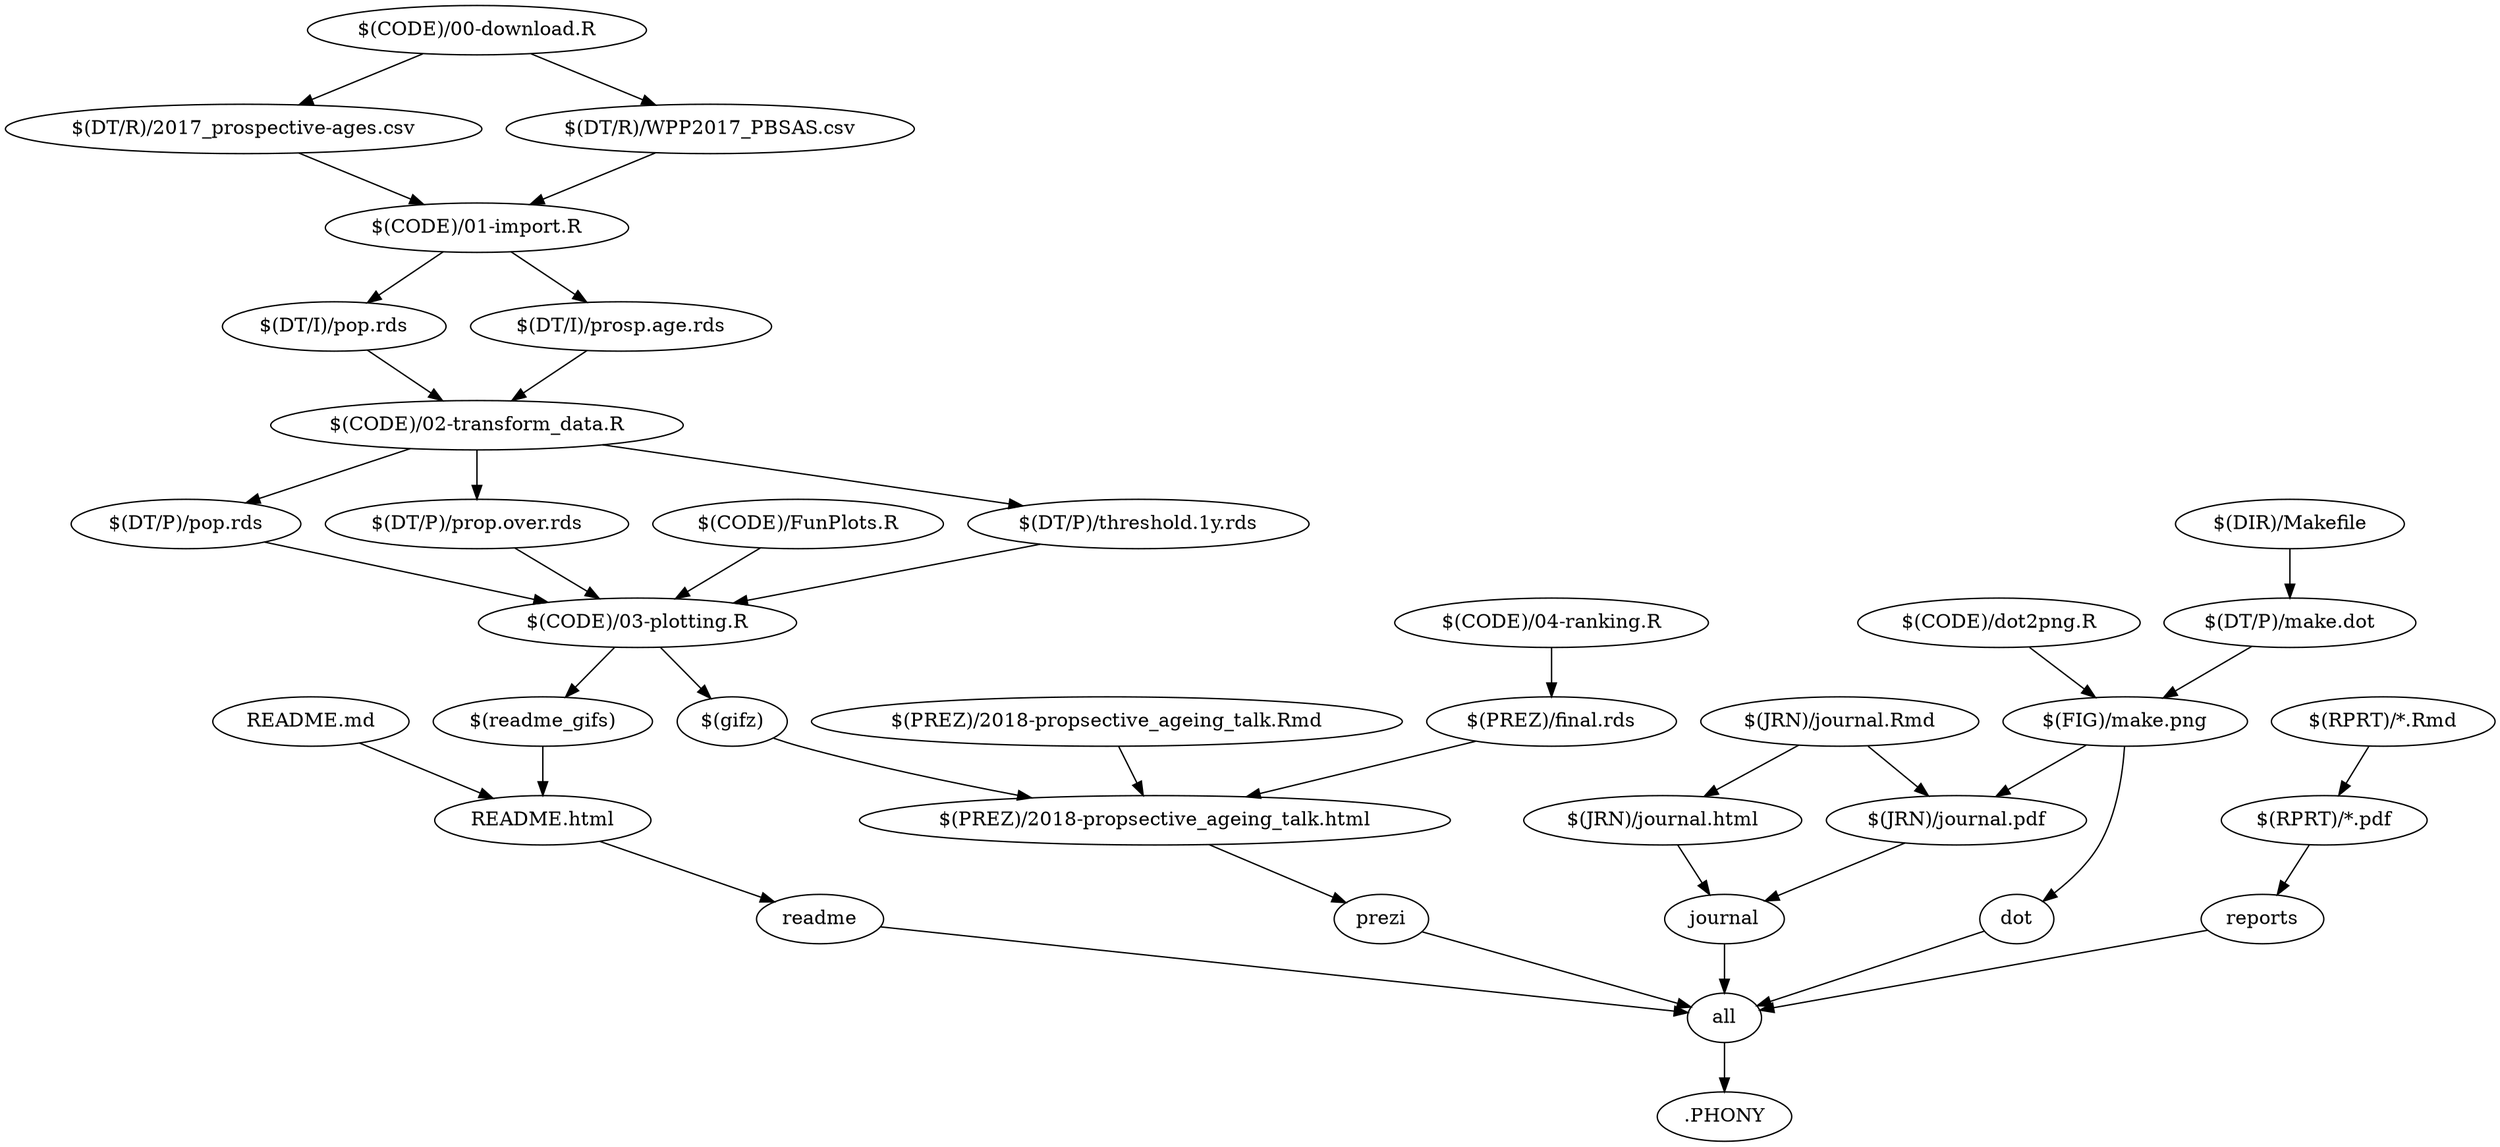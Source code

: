 digraph G {
	rankdir="TB"
	"all"
	"readme" -> "all"
	"journal" -> "all"
	"dot" -> "all"
	"reports" -> "all"
	"prezi" -> "all"
	".PHONY"
	"all" -> ".PHONY"
	"dot"
	"$(FIG)/make.png" -> "dot"
	"$(FIG)/make.png"
	"$(CODE)/dot2png.R" -> "$(FIG)/make.png"
	"$(DT/P)/make.dot" -> "$(FIG)/make.png"
	"$(DT/P)/make.dot"
	"$(DIR)/Makefile" -> "$(DT/P)/make.dot"
	"readme"
	"README.html" -> "readme"
	"README.html"
	"README.md" -> "README.html"
	"$(readme_gifs)" -> "README.html"
	"reports"
	"$(RPRT)/*.pdf" -> "reports"
	"$(RPRT)/*.pdf"
	"$(RPRT)/*.Rmd" -> "$(RPRT)/*.pdf"
	"journal"
	"$(JRN)/journal.html" -> "journal"
	"$(JRN)/journal.pdf" -> "journal"
	"$(JRN)/journal.pdf"
	"$(JRN)/journal.Rmd" -> "$(JRN)/journal.pdf"
	"$(FIG)/make.png" -> "$(JRN)/journal.pdf"
	"$(JRN)/journal.html"
	"$(JRN)/journal.Rmd" -> "$(JRN)/journal.html"
	"prezi"
	"$(PREZ)/2018-propsective_ageing_talk.html" -> "prezi"
	"$(PREZ)/2018-propsective_ageing_talk.html"
	"$(PREZ)/2018-propsective_ageing_talk.Rmd" -> "$(PREZ)/2018-propsective_ageing_talk.html"
	"$(gifz)" -> "$(PREZ)/2018-propsective_ageing_talk.html"
	"$(PREZ)/final.rds" -> "$(PREZ)/2018-propsective_ageing_talk.html"
	"$(PREZ)/final.rds"
	"$(CODE)/04-ranking.R" -> "$(PREZ)/final.rds"
	"$(gifz)"
	"$(CODE)/03-plotting.R" -> "$(gifz)"
	"$(readme_gifs)"
	"$(CODE)/03-plotting.R" -> "$(readme_gifs)"
	"$(CODE)/03-plotting.R"
	"$(DT/P)/pop.rds" -> "$(CODE)/03-plotting.R"
	"$(DT/P)/prop.over.rds" -> "$(CODE)/03-plotting.R"
	"$(DT/P)/threshold.1y.rds" -> "$(CODE)/03-plotting.R"
	"$(CODE)/FunPlots.R" -> "$(CODE)/03-plotting.R"
	"$(DT/P)/pop.rds"
	"$(CODE)/02-transform_data.R" -> "$(DT/P)/pop.rds"
	"$(DT/P)/prop.over.rds"
	"$(CODE)/02-transform_data.R" -> "$(DT/P)/prop.over.rds"
	"$(DT/P)/threshold.1y.rds"
	"$(CODE)/02-transform_data.R" -> "$(DT/P)/threshold.1y.rds"
	"$(CODE)/02-transform_data.R"
	"$(DT/I)/pop.rds" -> "$(CODE)/02-transform_data.R"
	"$(DT/I)/prosp.age.rds" -> "$(CODE)/02-transform_data.R"
	"$(DT/I)/pop.rds"
	"$(CODE)/01-import.R" -> "$(DT/I)/pop.rds"
	"$(DT/I)/prosp.age.rds"
	"$(CODE)/01-import.R" -> "$(DT/I)/prosp.age.rds"
	"$(CODE)/01-import.R"
	"$(DT/R)/2017_prospective-ages.csv" -> "$(CODE)/01-import.R"
	"$(DT/R)/WPP2017_PBSAS.csv" -> "$(CODE)/01-import.R"
	"$(DT/R)/2017_prospective-ages.csv"
	"$(CODE)/00-download.R" -> "$(DT/R)/2017_prospective-ages.csv"
	"$(DT/R)/WPP2017_PBSAS.csv"
	"$(CODE)/00-download.R" -> "$(DT/R)/WPP2017_PBSAS.csv"
}
